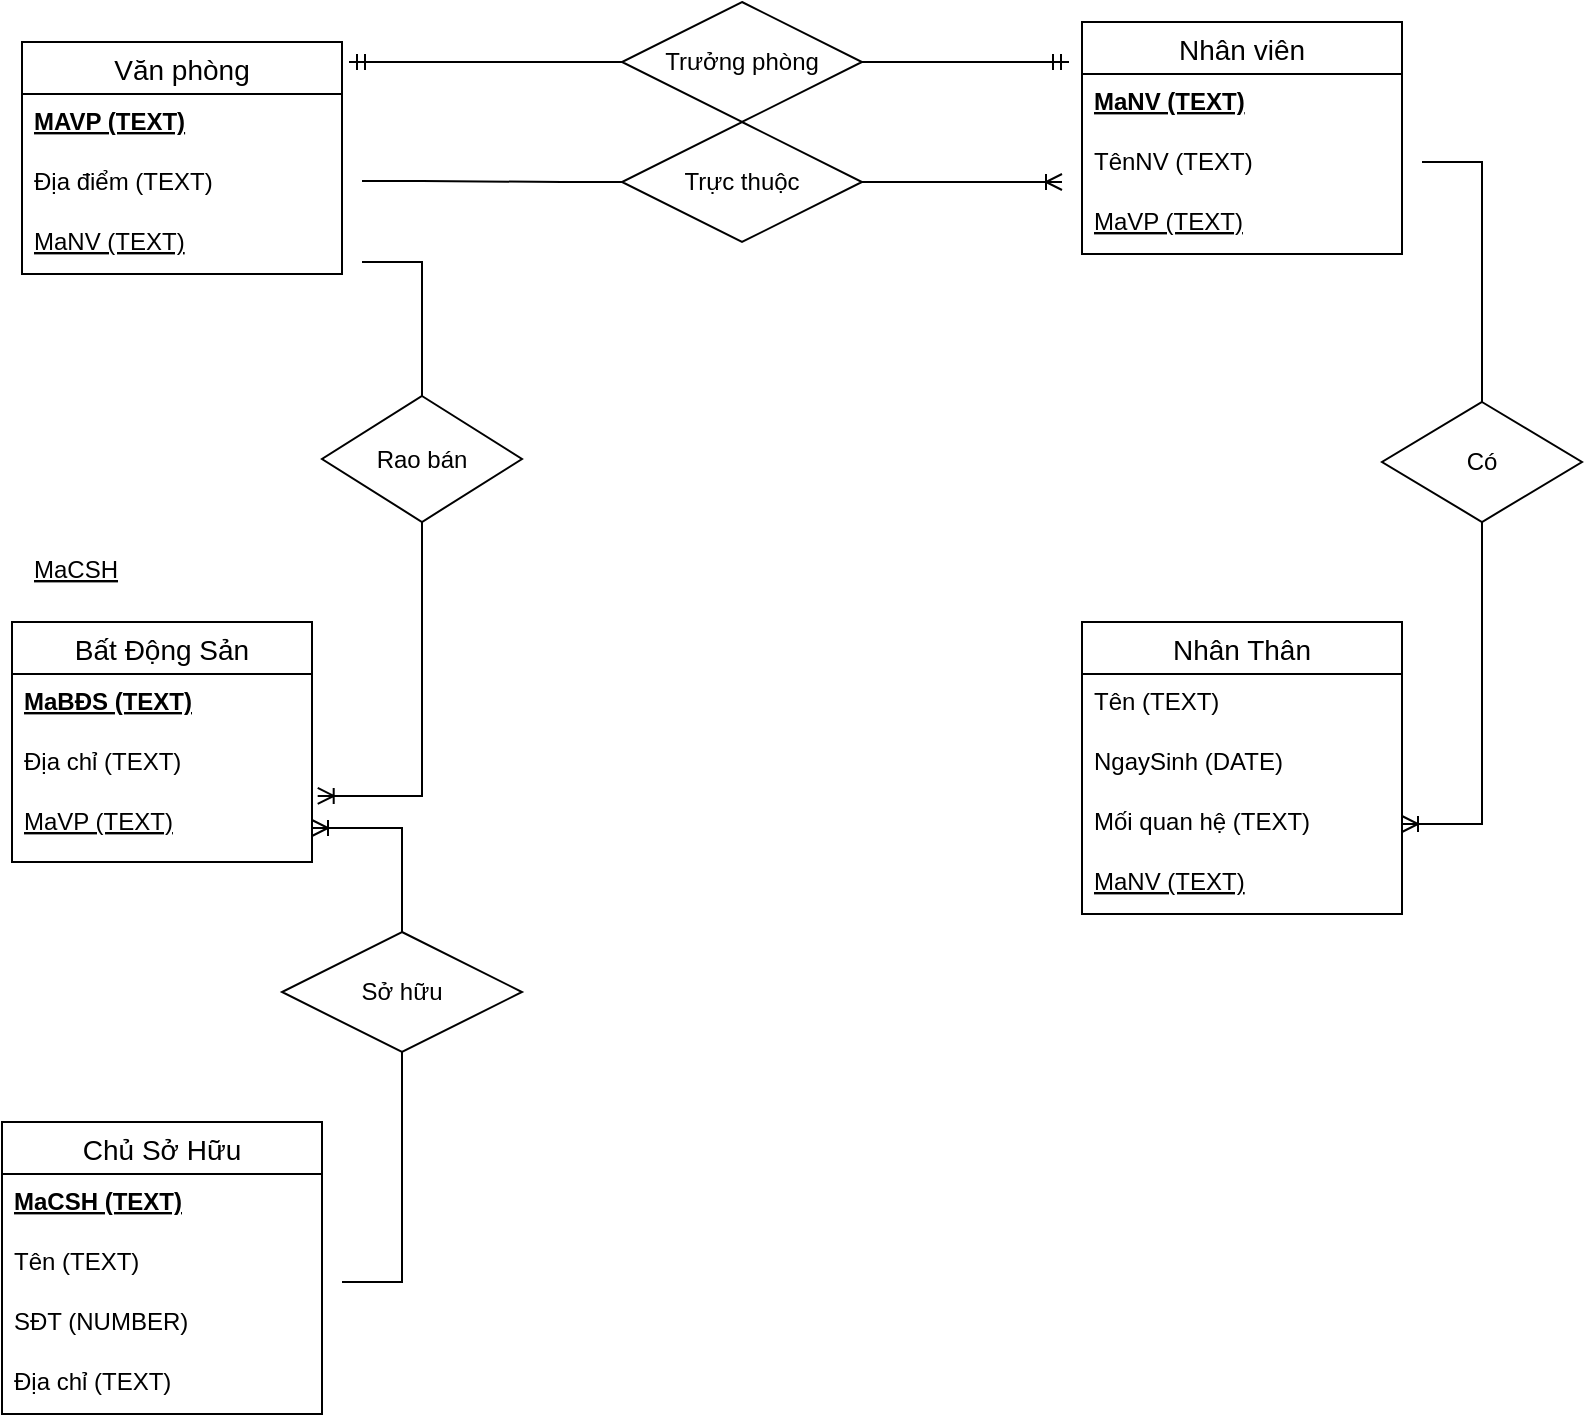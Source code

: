 <mxfile version="17.1.3" type="device"><diagram id="Fzqq4EPCZl5gDPLxMiCc" name="Page-1"><mxGraphModel dx="1038" dy="624" grid="1" gridSize="10" guides="1" tooltips="1" connect="1" arrows="1" fold="1" page="1" pageScale="1" pageWidth="827" pageHeight="1169" math="0" shadow="0"><root><mxCell id="0"/><mxCell id="1" parent="0"/><mxCell id="_h5xRkRMt8x_tqJjMf1D-1" value="Văn phòng" style="swimlane;fontStyle=0;childLayout=stackLayout;horizontal=1;startSize=26;horizontalStack=0;resizeParent=1;resizeParentMax=0;resizeLast=0;collapsible=1;marginBottom=0;align=center;fontSize=14;" parent="1" vertex="1"><mxGeometry x="70" y="110" width="160" height="116" as="geometry"/></mxCell><mxCell id="_h5xRkRMt8x_tqJjMf1D-2" value="MAVP (TEXT)" style="text;strokeColor=none;fillColor=none;spacingLeft=4;spacingRight=4;overflow=hidden;rotatable=0;points=[[0,0.5],[1,0.5]];portConstraint=eastwest;fontSize=12;fontStyle=5" parent="_h5xRkRMt8x_tqJjMf1D-1" vertex="1"><mxGeometry y="26" width="160" height="30" as="geometry"/></mxCell><mxCell id="_h5xRkRMt8x_tqJjMf1D-3" value="Địa điểm (TEXT)" style="text;strokeColor=none;fillColor=none;spacingLeft=4;spacingRight=4;overflow=hidden;rotatable=0;points=[[0,0.5],[1,0.5]];portConstraint=eastwest;fontSize=12;" parent="_h5xRkRMt8x_tqJjMf1D-1" vertex="1"><mxGeometry y="56" width="160" height="30" as="geometry"/></mxCell><mxCell id="_h5xRkRMt8x_tqJjMf1D-4" value="MaNV (TEXT)" style="text;strokeColor=none;fillColor=none;spacingLeft=4;spacingRight=4;overflow=hidden;rotatable=0;points=[[0,0.5],[1,0.5]];portConstraint=eastwest;fontSize=12;fontStyle=4" parent="_h5xRkRMt8x_tqJjMf1D-1" vertex="1"><mxGeometry y="86" width="160" height="30" as="geometry"/></mxCell><mxCell id="_h5xRkRMt8x_tqJjMf1D-5" value="Nhân viên" style="swimlane;fontStyle=0;childLayout=stackLayout;horizontal=1;startSize=26;horizontalStack=0;resizeParent=1;resizeParentMax=0;resizeLast=0;collapsible=1;marginBottom=0;align=center;fontSize=14;" parent="1" vertex="1"><mxGeometry x="600" y="100" width="160" height="116" as="geometry"/></mxCell><mxCell id="_h5xRkRMt8x_tqJjMf1D-6" value="MaNV (TEXT)" style="text;strokeColor=none;fillColor=none;spacingLeft=4;spacingRight=4;overflow=hidden;rotatable=0;points=[[0,0.5],[1,0.5]];portConstraint=eastwest;fontSize=12;fontStyle=5" parent="_h5xRkRMt8x_tqJjMf1D-5" vertex="1"><mxGeometry y="26" width="160" height="30" as="geometry"/></mxCell><mxCell id="_h5xRkRMt8x_tqJjMf1D-7" value="TênNV (TEXT)" style="text;strokeColor=none;fillColor=none;spacingLeft=4;spacingRight=4;overflow=hidden;rotatable=0;points=[[0,0.5],[1,0.5]];portConstraint=eastwest;fontSize=12;" parent="_h5xRkRMt8x_tqJjMf1D-5" vertex="1"><mxGeometry y="56" width="160" height="30" as="geometry"/></mxCell><mxCell id="_h5xRkRMt8x_tqJjMf1D-8" value="MaVP (TEXT)" style="text;strokeColor=none;fillColor=none;spacingLeft=4;spacingRight=4;overflow=hidden;rotatable=0;points=[[0,0.5],[1,0.5]];portConstraint=eastwest;fontSize=12;fontStyle=4" parent="_h5xRkRMt8x_tqJjMf1D-5" vertex="1"><mxGeometry y="86" width="160" height="30" as="geometry"/></mxCell><mxCell id="_h5xRkRMt8x_tqJjMf1D-11" value="Bất Động Sản" style="swimlane;fontStyle=0;childLayout=stackLayout;horizontal=1;startSize=26;horizontalStack=0;resizeParent=1;resizeParentMax=0;resizeLast=0;collapsible=1;marginBottom=0;align=center;fontSize=14;" parent="1" vertex="1"><mxGeometry x="65" y="400" width="150" height="120" as="geometry"/></mxCell><mxCell id="_h5xRkRMt8x_tqJjMf1D-12" value="MaBĐS (TEXT)" style="text;strokeColor=none;fillColor=none;spacingLeft=4;spacingRight=4;overflow=hidden;rotatable=0;points=[[0,0.5],[1,0.5]];portConstraint=eastwest;fontSize=12;fontStyle=5" parent="_h5xRkRMt8x_tqJjMf1D-11" vertex="1"><mxGeometry y="26" width="150" height="30" as="geometry"/></mxCell><mxCell id="_h5xRkRMt8x_tqJjMf1D-13" value="Địa chỉ (TEXT)" style="text;strokeColor=none;fillColor=none;spacingLeft=4;spacingRight=4;overflow=hidden;rotatable=0;points=[[0,0.5],[1,0.5]];portConstraint=eastwest;fontSize=12;" parent="_h5xRkRMt8x_tqJjMf1D-11" vertex="1"><mxGeometry y="56" width="150" height="30" as="geometry"/></mxCell><mxCell id="_h5xRkRMt8x_tqJjMf1D-14" value="MaVP (TEXT)" style="text;strokeColor=none;fillColor=none;spacingLeft=4;spacingRight=4;overflow=hidden;rotatable=0;points=[[0,0.5],[1,0.5]];portConstraint=eastwest;fontSize=12;fontStyle=4" parent="_h5xRkRMt8x_tqJjMf1D-11" vertex="1"><mxGeometry y="86" width="150" height="34" as="geometry"/></mxCell><mxCell id="_h5xRkRMt8x_tqJjMf1D-16" value="Nhân Thân" style="swimlane;fontStyle=0;childLayout=stackLayout;horizontal=1;startSize=26;horizontalStack=0;resizeParent=1;resizeParentMax=0;resizeLast=0;collapsible=1;marginBottom=0;align=center;fontSize=14;" parent="1" vertex="1"><mxGeometry x="600" y="400" width="160" height="146" as="geometry"/></mxCell><mxCell id="_h5xRkRMt8x_tqJjMf1D-17" value="Tên (TEXT)" style="text;strokeColor=none;fillColor=none;spacingLeft=4;spacingRight=4;overflow=hidden;rotatable=0;points=[[0,0.5],[1,0.5]];portConstraint=eastwest;fontSize=12;" parent="_h5xRkRMt8x_tqJjMf1D-16" vertex="1"><mxGeometry y="26" width="160" height="30" as="geometry"/></mxCell><mxCell id="_h5xRkRMt8x_tqJjMf1D-18" value="NgaySinh (DATE)" style="text;strokeColor=none;fillColor=none;spacingLeft=4;spacingRight=4;overflow=hidden;rotatable=0;points=[[0,0.5],[1,0.5]];portConstraint=eastwest;fontSize=12;" parent="_h5xRkRMt8x_tqJjMf1D-16" vertex="1"><mxGeometry y="56" width="160" height="30" as="geometry"/></mxCell><mxCell id="_h5xRkRMt8x_tqJjMf1D-19" value="Mối quan hệ (TEXT)" style="text;strokeColor=none;fillColor=none;spacingLeft=4;spacingRight=4;overflow=hidden;rotatable=0;points=[[0,0.5],[1,0.5]];portConstraint=eastwest;fontSize=12;" parent="_h5xRkRMt8x_tqJjMf1D-16" vertex="1"><mxGeometry y="86" width="160" height="30" as="geometry"/></mxCell><mxCell id="_h5xRkRMt8x_tqJjMf1D-20" value="MaNV (TEXT)" style="text;strokeColor=none;fillColor=none;spacingLeft=4;spacingRight=4;overflow=hidden;rotatable=0;points=[[0,0.5],[1,0.5]];portConstraint=eastwest;fontSize=12;fontStyle=4" parent="_h5xRkRMt8x_tqJjMf1D-16" vertex="1"><mxGeometry y="116" width="160" height="30" as="geometry"/></mxCell><mxCell id="_h5xRkRMt8x_tqJjMf1D-23" value="Chủ Sở Hữu" style="swimlane;fontStyle=0;childLayout=stackLayout;horizontal=1;startSize=26;horizontalStack=0;resizeParent=1;resizeParentMax=0;resizeLast=0;collapsible=1;marginBottom=0;align=center;fontSize=14;" parent="1" vertex="1"><mxGeometry x="60" y="650" width="160" height="146" as="geometry"/></mxCell><mxCell id="_h5xRkRMt8x_tqJjMf1D-24" value="MaCSH (TEXT)" style="text;strokeColor=none;fillColor=none;spacingLeft=4;spacingRight=4;overflow=hidden;rotatable=0;points=[[0,0.5],[1,0.5]];portConstraint=eastwest;fontSize=12;fontStyle=5" parent="_h5xRkRMt8x_tqJjMf1D-23" vertex="1"><mxGeometry y="26" width="160" height="30" as="geometry"/></mxCell><mxCell id="_h5xRkRMt8x_tqJjMf1D-25" value="Tên (TEXT)" style="text;strokeColor=none;fillColor=none;spacingLeft=4;spacingRight=4;overflow=hidden;rotatable=0;points=[[0,0.5],[1,0.5]];portConstraint=eastwest;fontSize=12;" parent="_h5xRkRMt8x_tqJjMf1D-23" vertex="1"><mxGeometry y="56" width="160" height="30" as="geometry"/></mxCell><mxCell id="_h5xRkRMt8x_tqJjMf1D-26" value="SĐT (NUMBER)" style="text;strokeColor=none;fillColor=none;spacingLeft=4;spacingRight=4;overflow=hidden;rotatable=0;points=[[0,0.5],[1,0.5]];portConstraint=eastwest;fontSize=12;" parent="_h5xRkRMt8x_tqJjMf1D-23" vertex="1"><mxGeometry y="86" width="160" height="30" as="geometry"/></mxCell><mxCell id="_h5xRkRMt8x_tqJjMf1D-27" value="Địa chỉ (TEXT)" style="text;strokeColor=none;fillColor=none;spacingLeft=4;spacingRight=4;overflow=hidden;rotatable=0;points=[[0,0.5],[1,0.5]];portConstraint=eastwest;fontSize=12;" parent="_h5xRkRMt8x_tqJjMf1D-23" vertex="1"><mxGeometry y="116" width="160" height="30" as="geometry"/></mxCell><mxCell id="_h5xRkRMt8x_tqJjMf1D-35" value="" style="edgeStyle=entityRelationEdgeStyle;fontSize=12;html=1;endArrow=ERoneToMany;rounded=0;startArrow=none;" parent="1" edge="1" source="_h5xRkRMt8x_tqJjMf1D-36"><mxGeometry width="100" height="100" relative="1" as="geometry"><mxPoint x="240" y="179.5" as="sourcePoint"/><mxPoint x="590" y="180" as="targetPoint"/></mxGeometry></mxCell><mxCell id="_h5xRkRMt8x_tqJjMf1D-39" value="" style="edgeStyle=entityRelationEdgeStyle;fontSize=12;html=1;endArrow=ERoneToMany;rounded=0;verticalAlign=middle;entryX=1.019;entryY=1.033;entryDx=0;entryDy=0;entryPerimeter=0;startArrow=none;" parent="1" target="_h5xRkRMt8x_tqJjMf1D-13" edge="1"><mxGeometry width="100" height="100" relative="1" as="geometry"><mxPoint x="240" y="220" as="sourcePoint"/><mxPoint x="290" y="340" as="targetPoint"/></mxGeometry></mxCell><mxCell id="_h5xRkRMt8x_tqJjMf1D-41" value="" style="edgeStyle=entityRelationEdgeStyle;fontSize=12;html=1;endArrow=ERoneToMany;rounded=0;" parent="1" target="_h5xRkRMt8x_tqJjMf1D-14" edge="1"><mxGeometry width="100" height="100" relative="1" as="geometry"><mxPoint x="230" y="730" as="sourcePoint"/><mxPoint x="70" y="330" as="targetPoint"/></mxGeometry></mxCell><mxCell id="_h5xRkRMt8x_tqJjMf1D-43" value="Sở hữu" style="shape=rhombus;perimeter=rhombusPerimeter;whiteSpace=wrap;html=1;align=center;" parent="1" vertex="1"><mxGeometry x="200" y="555" width="120" height="60" as="geometry"/></mxCell><mxCell id="_h5xRkRMt8x_tqJjMf1D-44" value="" style="edgeStyle=entityRelationEdgeStyle;fontSize=12;html=1;endArrow=ERoneToMany;rounded=0;entryX=1;entryY=0.5;entryDx=0;entryDy=0;startArrow=none;" parent="1" target="_h5xRkRMt8x_tqJjMf1D-19" edge="1"><mxGeometry width="100" height="100" relative="1" as="geometry"><mxPoint x="770" y="170" as="sourcePoint"/><mxPoint x="540" y="290" as="targetPoint"/></mxGeometry></mxCell><mxCell id="_h5xRkRMt8x_tqJjMf1D-15" value="MaCSH" style="text;strokeColor=none;fillColor=none;spacingLeft=4;spacingRight=4;overflow=hidden;rotatable=0;points=[[0,0.5],[1,0.5]];portConstraint=eastwest;fontSize=12;fontStyle=4" parent="1" vertex="1"><mxGeometry x="70" y="360" width="150" height="34" as="geometry"/></mxCell><mxCell id="_h5xRkRMt8x_tqJjMf1D-40" value="Rao bán" style="shape=rhombus;perimeter=rhombusPerimeter;whiteSpace=wrap;html=1;align=center;" parent="1" vertex="1"><mxGeometry x="220" y="287" width="100" height="63" as="geometry"/></mxCell><mxCell id="_h5xRkRMt8x_tqJjMf1D-36" value="Trực thuộc" style="shape=rhombus;perimeter=rhombusPerimeter;whiteSpace=wrap;html=1;align=center;" parent="1" vertex="1"><mxGeometry x="370" y="150" width="120" height="60" as="geometry"/></mxCell><mxCell id="FH_5wz0oPB1jxI5uBCtw-2" value="" style="edgeStyle=entityRelationEdgeStyle;fontSize=12;html=1;endArrow=none;rounded=0;" edge="1" parent="1" target="_h5xRkRMt8x_tqJjMf1D-36"><mxGeometry width="100" height="100" relative="1" as="geometry"><mxPoint x="240" y="179.5" as="sourcePoint"/><mxPoint x="590" y="180" as="targetPoint"/></mxGeometry></mxCell><mxCell id="FH_5wz0oPB1jxI5uBCtw-5" value="" style="edgeStyle=entityRelationEdgeStyle;fontSize=12;html=1;endArrow=ERmandOne;startArrow=ERmandOne;rounded=0;" edge="1" parent="1"><mxGeometry width="100" height="100" relative="1" as="geometry"><mxPoint x="233.5" y="120" as="sourcePoint"/><mxPoint x="593.5" y="120" as="targetPoint"/></mxGeometry></mxCell><mxCell id="FH_5wz0oPB1jxI5uBCtw-6" value="Trưởng phòng" style="shape=rhombus;perimeter=rhombusPerimeter;whiteSpace=wrap;html=1;align=center;" vertex="1" parent="1"><mxGeometry x="370" y="90" width="120" height="60" as="geometry"/></mxCell><mxCell id="_h5xRkRMt8x_tqJjMf1D-45" value="Có" style="shape=rhombus;perimeter=rhombusPerimeter;whiteSpace=wrap;html=1;align=center;" parent="1" vertex="1"><mxGeometry x="750" y="290" width="100" height="60" as="geometry"/></mxCell></root></mxGraphModel></diagram></mxfile>
